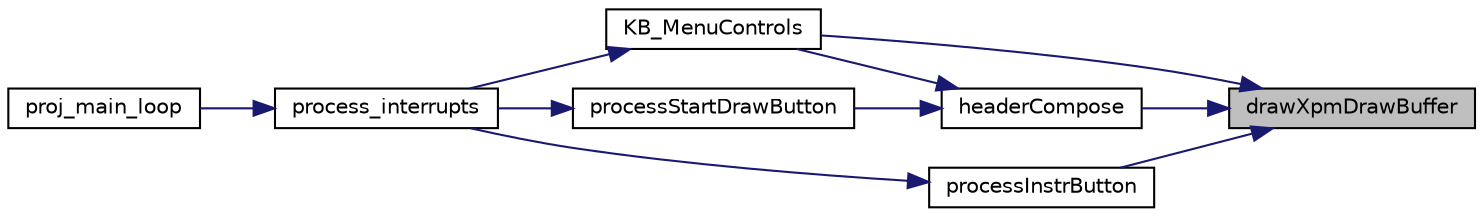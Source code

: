 digraph "drawXpmDrawBuffer"
{
 // LATEX_PDF_SIZE
  edge [fontname="Helvetica",fontsize="10",labelfontname="Helvetica",labelfontsize="10"];
  node [fontname="Helvetica",fontsize="10",shape=record];
  rankdir="RL";
  Node1 [label="drawXpmDrawBuffer",height=0.2,width=0.4,color="black", fillcolor="grey75", style="filled", fontcolor="black",tooltip="This function loads a xpm image to the drawBuffer."];
  Node1 -> Node2 [dir="back",color="midnightblue",fontsize="10",style="solid"];
  Node2 [label="headerCompose",height=0.2,width=0.4,color="black", fillcolor="white", style="filled",URL="$graphics_8c.html#ab079675f195499a618d869414d0d5bb7",tooltip="This function draws the top bar of the game in drawing and guessing modes."];
  Node2 -> Node3 [dir="back",color="midnightblue",fontsize="10",style="solid"];
  Node3 [label="KB_MenuControls",height=0.2,width=0.4,color="black", fillcolor="white", style="filled",URL="$menu_8c.html#a0003deda87fcc4090e53c2775f163144",tooltip="This function process the pressing of jeys by the player and realizes the function correct action for..."];
  Node3 -> Node4 [dir="back",color="midnightblue",fontsize="10",style="solid"];
  Node4 [label="process_interrupts",height=0.2,width=0.4,color="black", fillcolor="white", style="filled",URL="$main_8c.html#a9c74859d9e32b26fca9274d294eff910",tooltip=" "];
  Node4 -> Node5 [dir="back",color="midnightblue",fontsize="10",style="solid"];
  Node5 [label="proj_main_loop",height=0.2,width=0.4,color="black", fillcolor="white", style="filled",URL="$main_8c.html#a2a16f651eccbd248e1ad3b3b924b143b",tooltip=" "];
  Node2 -> Node6 [dir="back",color="midnightblue",fontsize="10",style="solid"];
  Node6 [label="processStartDrawButton",height=0.2,width=0.4,color="black", fillcolor="white", style="filled",URL="$menu_8c.html#a6a4c43846a973f849b2027363176dcb2",tooltip="This function detects it the player is pressing the draw button and if the press if valid...."];
  Node6 -> Node4 [dir="back",color="midnightblue",fontsize="10",style="solid"];
  Node1 -> Node3 [dir="back",color="midnightblue",fontsize="10",style="solid"];
  Node1 -> Node7 [dir="back",color="midnightblue",fontsize="10",style="solid"];
  Node7 [label="processInstrButton",height=0.2,width=0.4,color="black", fillcolor="white", style="filled",URL="$menu_8c.html#ab859ac644122c981608478833cf4b7ee",tooltip="This function detects it the player is pressing the instruction button and if the press if valid...."];
  Node7 -> Node4 [dir="back",color="midnightblue",fontsize="10",style="solid"];
}
